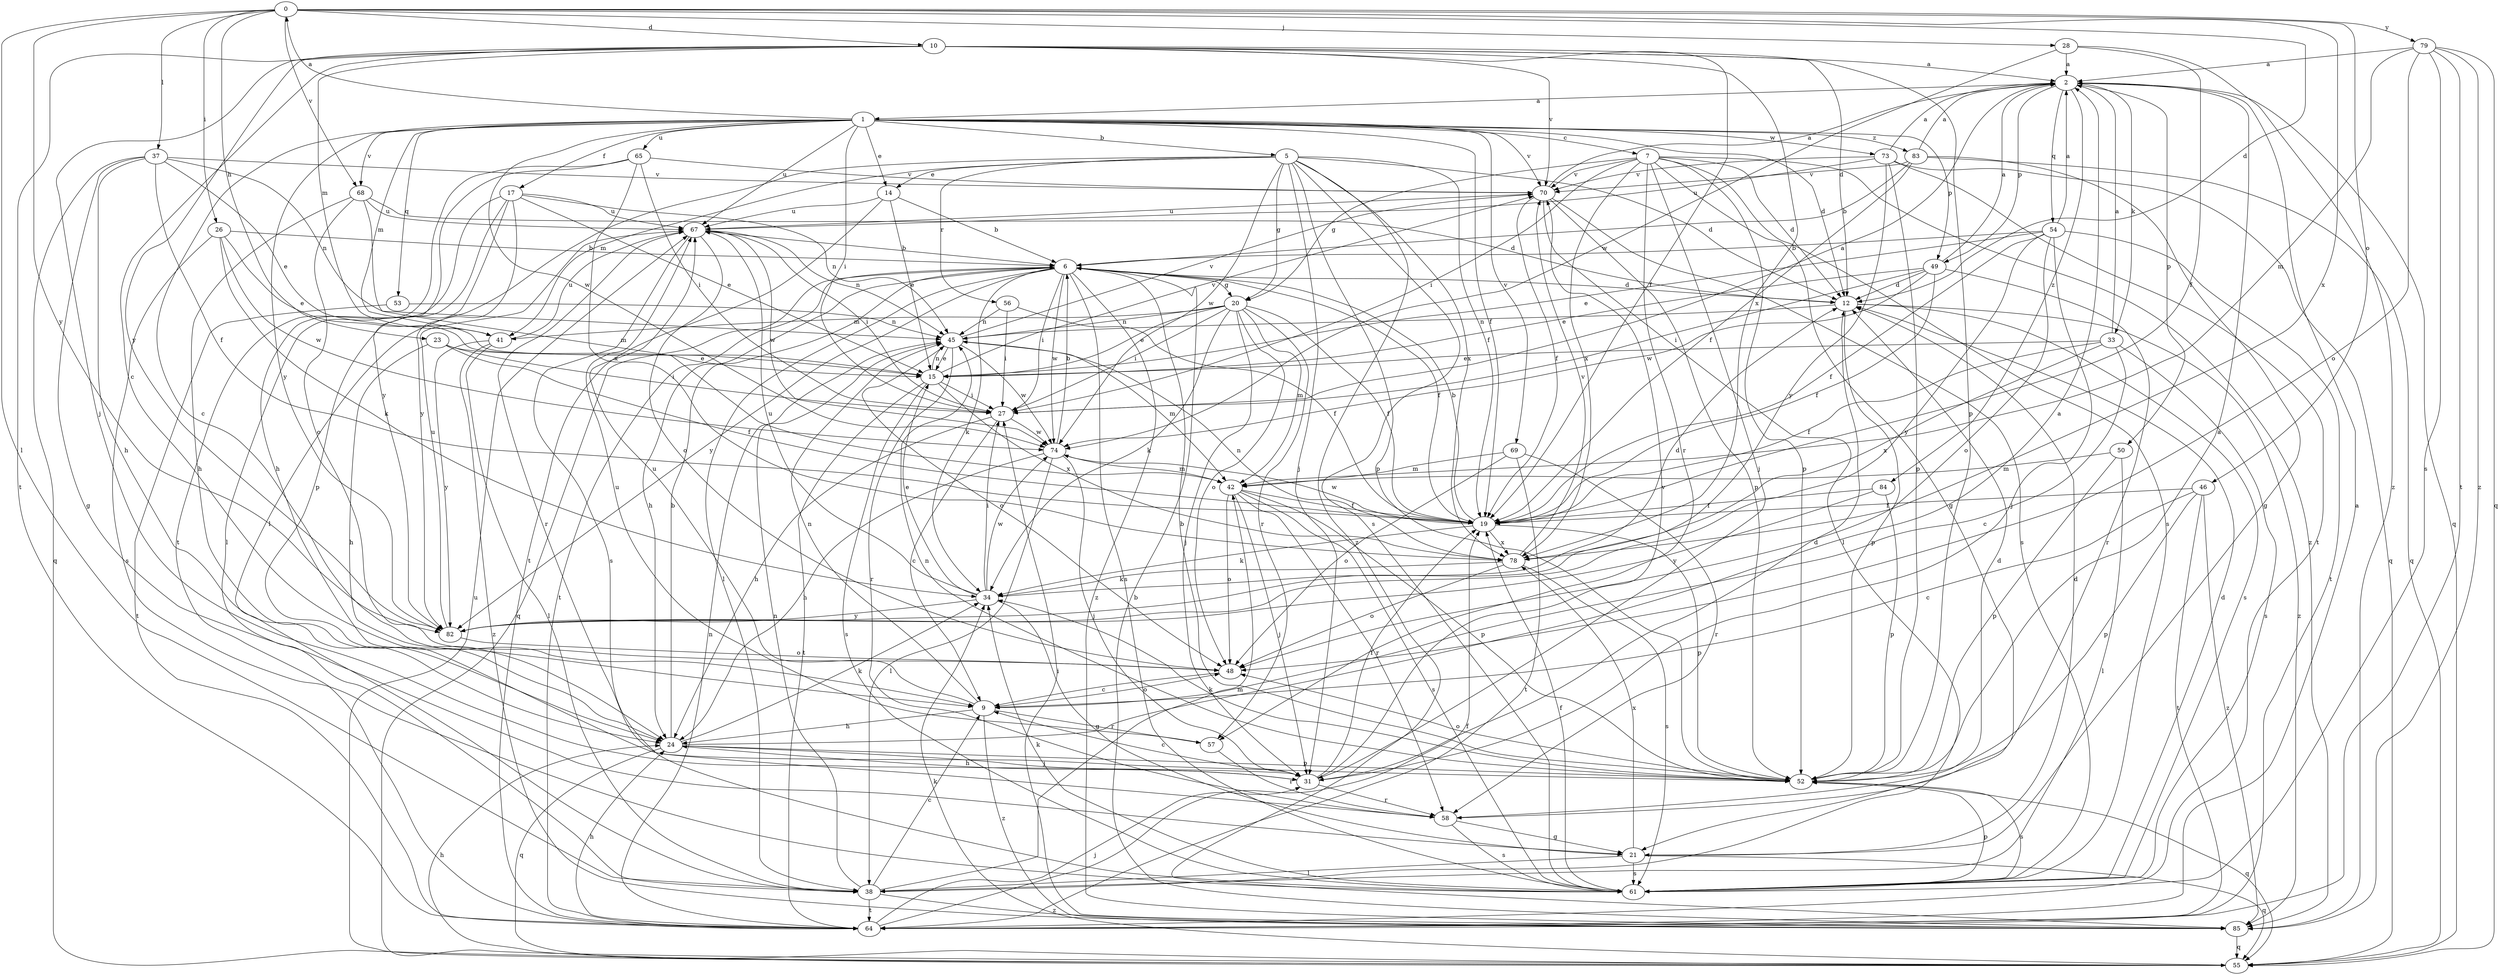 strict digraph  {
0;
1;
2;
5;
6;
7;
9;
10;
12;
14;
15;
17;
19;
20;
21;
23;
24;
26;
27;
28;
31;
33;
34;
37;
38;
41;
42;
45;
46;
48;
49;
50;
52;
53;
54;
55;
56;
57;
58;
61;
64;
65;
67;
68;
69;
70;
73;
74;
78;
79;
82;
83;
84;
85;
0 -> 10  [label=d];
0 -> 12  [label=d];
0 -> 23  [label=h];
0 -> 26  [label=i];
0 -> 28  [label=j];
0 -> 37  [label=l];
0 -> 38  [label=l];
0 -> 46  [label=o];
0 -> 68  [label=v];
0 -> 78  [label=x];
0 -> 79  [label=y];
0 -> 82  [label=y];
1 -> 0  [label=a];
1 -> 5  [label=b];
1 -> 7  [label=c];
1 -> 9  [label=c];
1 -> 12  [label=d];
1 -> 14  [label=e];
1 -> 17  [label=f];
1 -> 19  [label=f];
1 -> 27  [label=i];
1 -> 41  [label=m];
1 -> 49  [label=p];
1 -> 53  [label=q];
1 -> 65  [label=u];
1 -> 67  [label=u];
1 -> 68  [label=v];
1 -> 69  [label=v];
1 -> 70  [label=v];
1 -> 73  [label=w];
1 -> 74  [label=w];
1 -> 82  [label=y];
1 -> 83  [label=z];
2 -> 1  [label=a];
2 -> 33  [label=k];
2 -> 49  [label=p];
2 -> 50  [label=p];
2 -> 54  [label=q];
2 -> 55  [label=q];
2 -> 84  [label=z];
5 -> 12  [label=d];
5 -> 14  [label=e];
5 -> 19  [label=f];
5 -> 20  [label=g];
5 -> 31  [label=j];
5 -> 38  [label=l];
5 -> 41  [label=m];
5 -> 52  [label=p];
5 -> 56  [label=r];
5 -> 61  [label=s];
5 -> 74  [label=w];
5 -> 78  [label=x];
5 -> 85  [label=z];
6 -> 12  [label=d];
6 -> 19  [label=f];
6 -> 20  [label=g];
6 -> 24  [label=h];
6 -> 27  [label=i];
6 -> 34  [label=k];
6 -> 38  [label=l];
6 -> 55  [label=q];
6 -> 61  [label=s];
6 -> 64  [label=t];
6 -> 74  [label=w];
6 -> 82  [label=y];
6 -> 85  [label=z];
7 -> 12  [label=d];
7 -> 20  [label=g];
7 -> 21  [label=g];
7 -> 27  [label=i];
7 -> 31  [label=j];
7 -> 52  [label=p];
7 -> 57  [label=r];
7 -> 61  [label=s];
7 -> 70  [label=v];
7 -> 78  [label=x];
7 -> 85  [label=z];
9 -> 24  [label=h];
9 -> 45  [label=n];
9 -> 48  [label=o];
9 -> 57  [label=r];
9 -> 67  [label=u];
9 -> 85  [label=z];
10 -> 2  [label=a];
10 -> 9  [label=c];
10 -> 12  [label=d];
10 -> 19  [label=f];
10 -> 31  [label=j];
10 -> 41  [label=m];
10 -> 52  [label=p];
10 -> 64  [label=t];
10 -> 70  [label=v];
10 -> 78  [label=x];
10 -> 82  [label=y];
12 -> 45  [label=n];
12 -> 52  [label=p];
12 -> 61  [label=s];
12 -> 85  [label=z];
14 -> 6  [label=b];
14 -> 15  [label=e];
14 -> 64  [label=t];
14 -> 67  [label=u];
15 -> 27  [label=i];
15 -> 45  [label=n];
15 -> 61  [label=s];
15 -> 64  [label=t];
15 -> 70  [label=v];
15 -> 78  [label=x];
17 -> 15  [label=e];
17 -> 24  [label=h];
17 -> 38  [label=l];
17 -> 45  [label=n];
17 -> 52  [label=p];
17 -> 67  [label=u];
17 -> 82  [label=y];
19 -> 6  [label=b];
19 -> 34  [label=k];
19 -> 52  [label=p];
19 -> 74  [label=w];
19 -> 78  [label=x];
20 -> 15  [label=e];
20 -> 19  [label=f];
20 -> 27  [label=i];
20 -> 31  [label=j];
20 -> 34  [label=k];
20 -> 41  [label=m];
20 -> 42  [label=m];
20 -> 45  [label=n];
20 -> 48  [label=o];
20 -> 57  [label=r];
21 -> 12  [label=d];
21 -> 38  [label=l];
21 -> 55  [label=q];
21 -> 61  [label=s];
21 -> 78  [label=x];
23 -> 15  [label=e];
23 -> 19  [label=f];
23 -> 24  [label=h];
23 -> 27  [label=i];
24 -> 2  [label=a];
24 -> 6  [label=b];
24 -> 31  [label=j];
24 -> 34  [label=k];
24 -> 52  [label=p];
24 -> 55  [label=q];
26 -> 6  [label=b];
26 -> 15  [label=e];
26 -> 34  [label=k];
26 -> 61  [label=s];
26 -> 74  [label=w];
27 -> 2  [label=a];
27 -> 9  [label=c];
27 -> 24  [label=h];
27 -> 74  [label=w];
28 -> 2  [label=a];
28 -> 19  [label=f];
28 -> 74  [label=w];
28 -> 85  [label=z];
31 -> 9  [label=c];
31 -> 12  [label=d];
31 -> 19  [label=f];
31 -> 24  [label=h];
31 -> 58  [label=r];
31 -> 70  [label=v];
33 -> 2  [label=a];
33 -> 9  [label=c];
33 -> 15  [label=e];
33 -> 19  [label=f];
33 -> 61  [label=s];
33 -> 78  [label=x];
34 -> 12  [label=d];
34 -> 15  [label=e];
34 -> 21  [label=g];
34 -> 27  [label=i];
34 -> 67  [label=u];
34 -> 74  [label=w];
34 -> 82  [label=y];
37 -> 15  [label=e];
37 -> 19  [label=f];
37 -> 21  [label=g];
37 -> 24  [label=h];
37 -> 45  [label=n];
37 -> 55  [label=q];
37 -> 70  [label=v];
38 -> 9  [label=c];
38 -> 42  [label=m];
38 -> 45  [label=n];
38 -> 64  [label=t];
38 -> 85  [label=z];
41 -> 38  [label=l];
41 -> 67  [label=u];
41 -> 82  [label=y];
41 -> 85  [label=z];
42 -> 19  [label=f];
42 -> 31  [label=j];
42 -> 48  [label=o];
42 -> 52  [label=p];
42 -> 58  [label=r];
42 -> 61  [label=s];
45 -> 15  [label=e];
45 -> 42  [label=m];
45 -> 48  [label=o];
45 -> 58  [label=r];
45 -> 70  [label=v];
45 -> 74  [label=w];
46 -> 9  [label=c];
46 -> 19  [label=f];
46 -> 52  [label=p];
46 -> 64  [label=t];
46 -> 85  [label=z];
48 -> 9  [label=c];
49 -> 2  [label=a];
49 -> 12  [label=d];
49 -> 15  [label=e];
49 -> 19  [label=f];
49 -> 27  [label=i];
49 -> 58  [label=r];
49 -> 74  [label=w];
50 -> 38  [label=l];
50 -> 42  [label=m];
50 -> 52  [label=p];
52 -> 2  [label=a];
52 -> 6  [label=b];
52 -> 34  [label=k];
52 -> 45  [label=n];
52 -> 48  [label=o];
52 -> 55  [label=q];
52 -> 61  [label=s];
53 -> 45  [label=n];
53 -> 64  [label=t];
54 -> 2  [label=a];
54 -> 6  [label=b];
54 -> 15  [label=e];
54 -> 19  [label=f];
54 -> 31  [label=j];
54 -> 48  [label=o];
54 -> 64  [label=t];
54 -> 82  [label=y];
55 -> 24  [label=h];
55 -> 34  [label=k];
55 -> 67  [label=u];
56 -> 19  [label=f];
56 -> 27  [label=i];
56 -> 45  [label=n];
57 -> 58  [label=r];
57 -> 67  [label=u];
58 -> 12  [label=d];
58 -> 21  [label=g];
58 -> 61  [label=s];
61 -> 12  [label=d];
61 -> 19  [label=f];
61 -> 34  [label=k];
61 -> 52  [label=p];
64 -> 2  [label=a];
64 -> 19  [label=f];
64 -> 24  [label=h];
64 -> 31  [label=j];
64 -> 45  [label=n];
65 -> 27  [label=i];
65 -> 64  [label=t];
65 -> 70  [label=v];
65 -> 78  [label=x];
65 -> 82  [label=y];
67 -> 6  [label=b];
67 -> 27  [label=i];
67 -> 45  [label=n];
67 -> 48  [label=o];
67 -> 58  [label=r];
67 -> 61  [label=s];
67 -> 74  [label=w];
68 -> 12  [label=d];
68 -> 24  [label=h];
68 -> 42  [label=m];
68 -> 48  [label=o];
68 -> 67  [label=u];
69 -> 42  [label=m];
69 -> 48  [label=o];
69 -> 58  [label=r];
69 -> 64  [label=t];
70 -> 2  [label=a];
70 -> 19  [label=f];
70 -> 38  [label=l];
70 -> 52  [label=p];
70 -> 61  [label=s];
70 -> 67  [label=u];
73 -> 2  [label=a];
73 -> 52  [label=p];
73 -> 55  [label=q];
73 -> 64  [label=t];
73 -> 67  [label=u];
73 -> 70  [label=v];
73 -> 82  [label=y];
74 -> 6  [label=b];
74 -> 24  [label=h];
74 -> 31  [label=j];
74 -> 38  [label=l];
74 -> 42  [label=m];
78 -> 34  [label=k];
78 -> 45  [label=n];
78 -> 48  [label=o];
78 -> 61  [label=s];
78 -> 70  [label=v];
79 -> 2  [label=a];
79 -> 42  [label=m];
79 -> 48  [label=o];
79 -> 55  [label=q];
79 -> 61  [label=s];
79 -> 64  [label=t];
79 -> 85  [label=z];
82 -> 48  [label=o];
82 -> 67  [label=u];
83 -> 2  [label=a];
83 -> 6  [label=b];
83 -> 19  [label=f];
83 -> 21  [label=g];
83 -> 55  [label=q];
83 -> 70  [label=v];
84 -> 19  [label=f];
84 -> 52  [label=p];
84 -> 82  [label=y];
85 -> 6  [label=b];
85 -> 27  [label=i];
85 -> 55  [label=q];
}
